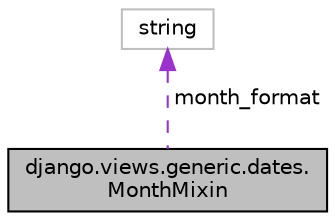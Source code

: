 digraph "django.views.generic.dates.MonthMixin"
{
 // LATEX_PDF_SIZE
  edge [fontname="Helvetica",fontsize="10",labelfontname="Helvetica",labelfontsize="10"];
  node [fontname="Helvetica",fontsize="10",shape=record];
  Node1 [label="django.views.generic.dates.\lMonthMixin",height=0.2,width=0.4,color="black", fillcolor="grey75", style="filled", fontcolor="black",tooltip=" "];
  Node2 -> Node1 [dir="back",color="darkorchid3",fontsize="10",style="dashed",label=" month_format" ];
  Node2 [label="string",height=0.2,width=0.4,color="grey75", fillcolor="white", style="filled",tooltip=" "];
}
